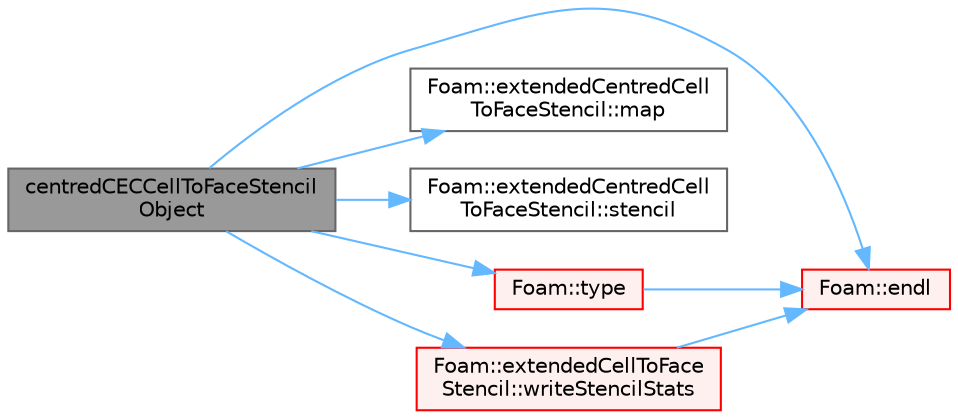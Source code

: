 digraph "centredCECCellToFaceStencilObject"
{
 // LATEX_PDF_SIZE
  bgcolor="transparent";
  edge [fontname=Helvetica,fontsize=10,labelfontname=Helvetica,labelfontsize=10];
  node [fontname=Helvetica,fontsize=10,shape=box,height=0.2,width=0.4];
  rankdir="LR";
  Node1 [id="Node000001",label="centredCECCellToFaceStencil\lObject",height=0.2,width=0.4,color="gray40", fillcolor="grey60", style="filled", fontcolor="black",tooltip=" "];
  Node1 -> Node2 [id="edge1_Node000001_Node000002",color="steelblue1",style="solid",tooltip=" "];
  Node2 [id="Node000002",label="Foam::endl",height=0.2,width=0.4,color="red", fillcolor="#FFF0F0", style="filled",URL="$namespaceFoam.html#a7d5eca45a323264dc5fe811500ebda47",tooltip=" "];
  Node1 -> Node6 [id="edge2_Node000001_Node000006",color="steelblue1",style="solid",tooltip=" "];
  Node6 [id="Node000006",label="Foam::extendedCentredCell\lToFaceStencil::map",height=0.2,width=0.4,color="grey40", fillcolor="white", style="filled",URL="$classFoam_1_1extendedCentredCellToFaceStencil.html#a7e043bf3e2195cf61ff8ad0fbbd8d23d",tooltip=" "];
  Node1 -> Node7 [id="edge3_Node000001_Node000007",color="steelblue1",style="solid",tooltip=" "];
  Node7 [id="Node000007",label="Foam::extendedCentredCell\lToFaceStencil::stencil",height=0.2,width=0.4,color="grey40", fillcolor="white", style="filled",URL="$classFoam_1_1extendedCentredCellToFaceStencil.html#a9e856f70a048e2497460a4304a6a31cc",tooltip=" "];
  Node1 -> Node8 [id="edge4_Node000001_Node000008",color="steelblue1",style="solid",tooltip=" "];
  Node8 [id="Node000008",label="Foam::type",height=0.2,width=0.4,color="red", fillcolor="#FFF0F0", style="filled",URL="$namespaceFoam.html#a69e2e8a647a7073be8ce6437c0aff762",tooltip=" "];
  Node8 -> Node2 [id="edge5_Node000008_Node000002",color="steelblue1",style="solid",tooltip=" "];
  Node1 -> Node11 [id="edge6_Node000001_Node000011",color="steelblue1",style="solid",tooltip=" "];
  Node11 [id="Node000011",label="Foam::extendedCellToFace\lStencil::writeStencilStats",height=0.2,width=0.4,color="red", fillcolor="#FFF0F0", style="filled",URL="$classFoam_1_1extendedCellToFaceStencil.html#a806d1632a9bcbd268b64e4bf3b6e3c7d",tooltip=" "];
  Node11 -> Node2 [id="edge7_Node000011_Node000002",color="steelblue1",style="solid",tooltip=" "];
}
